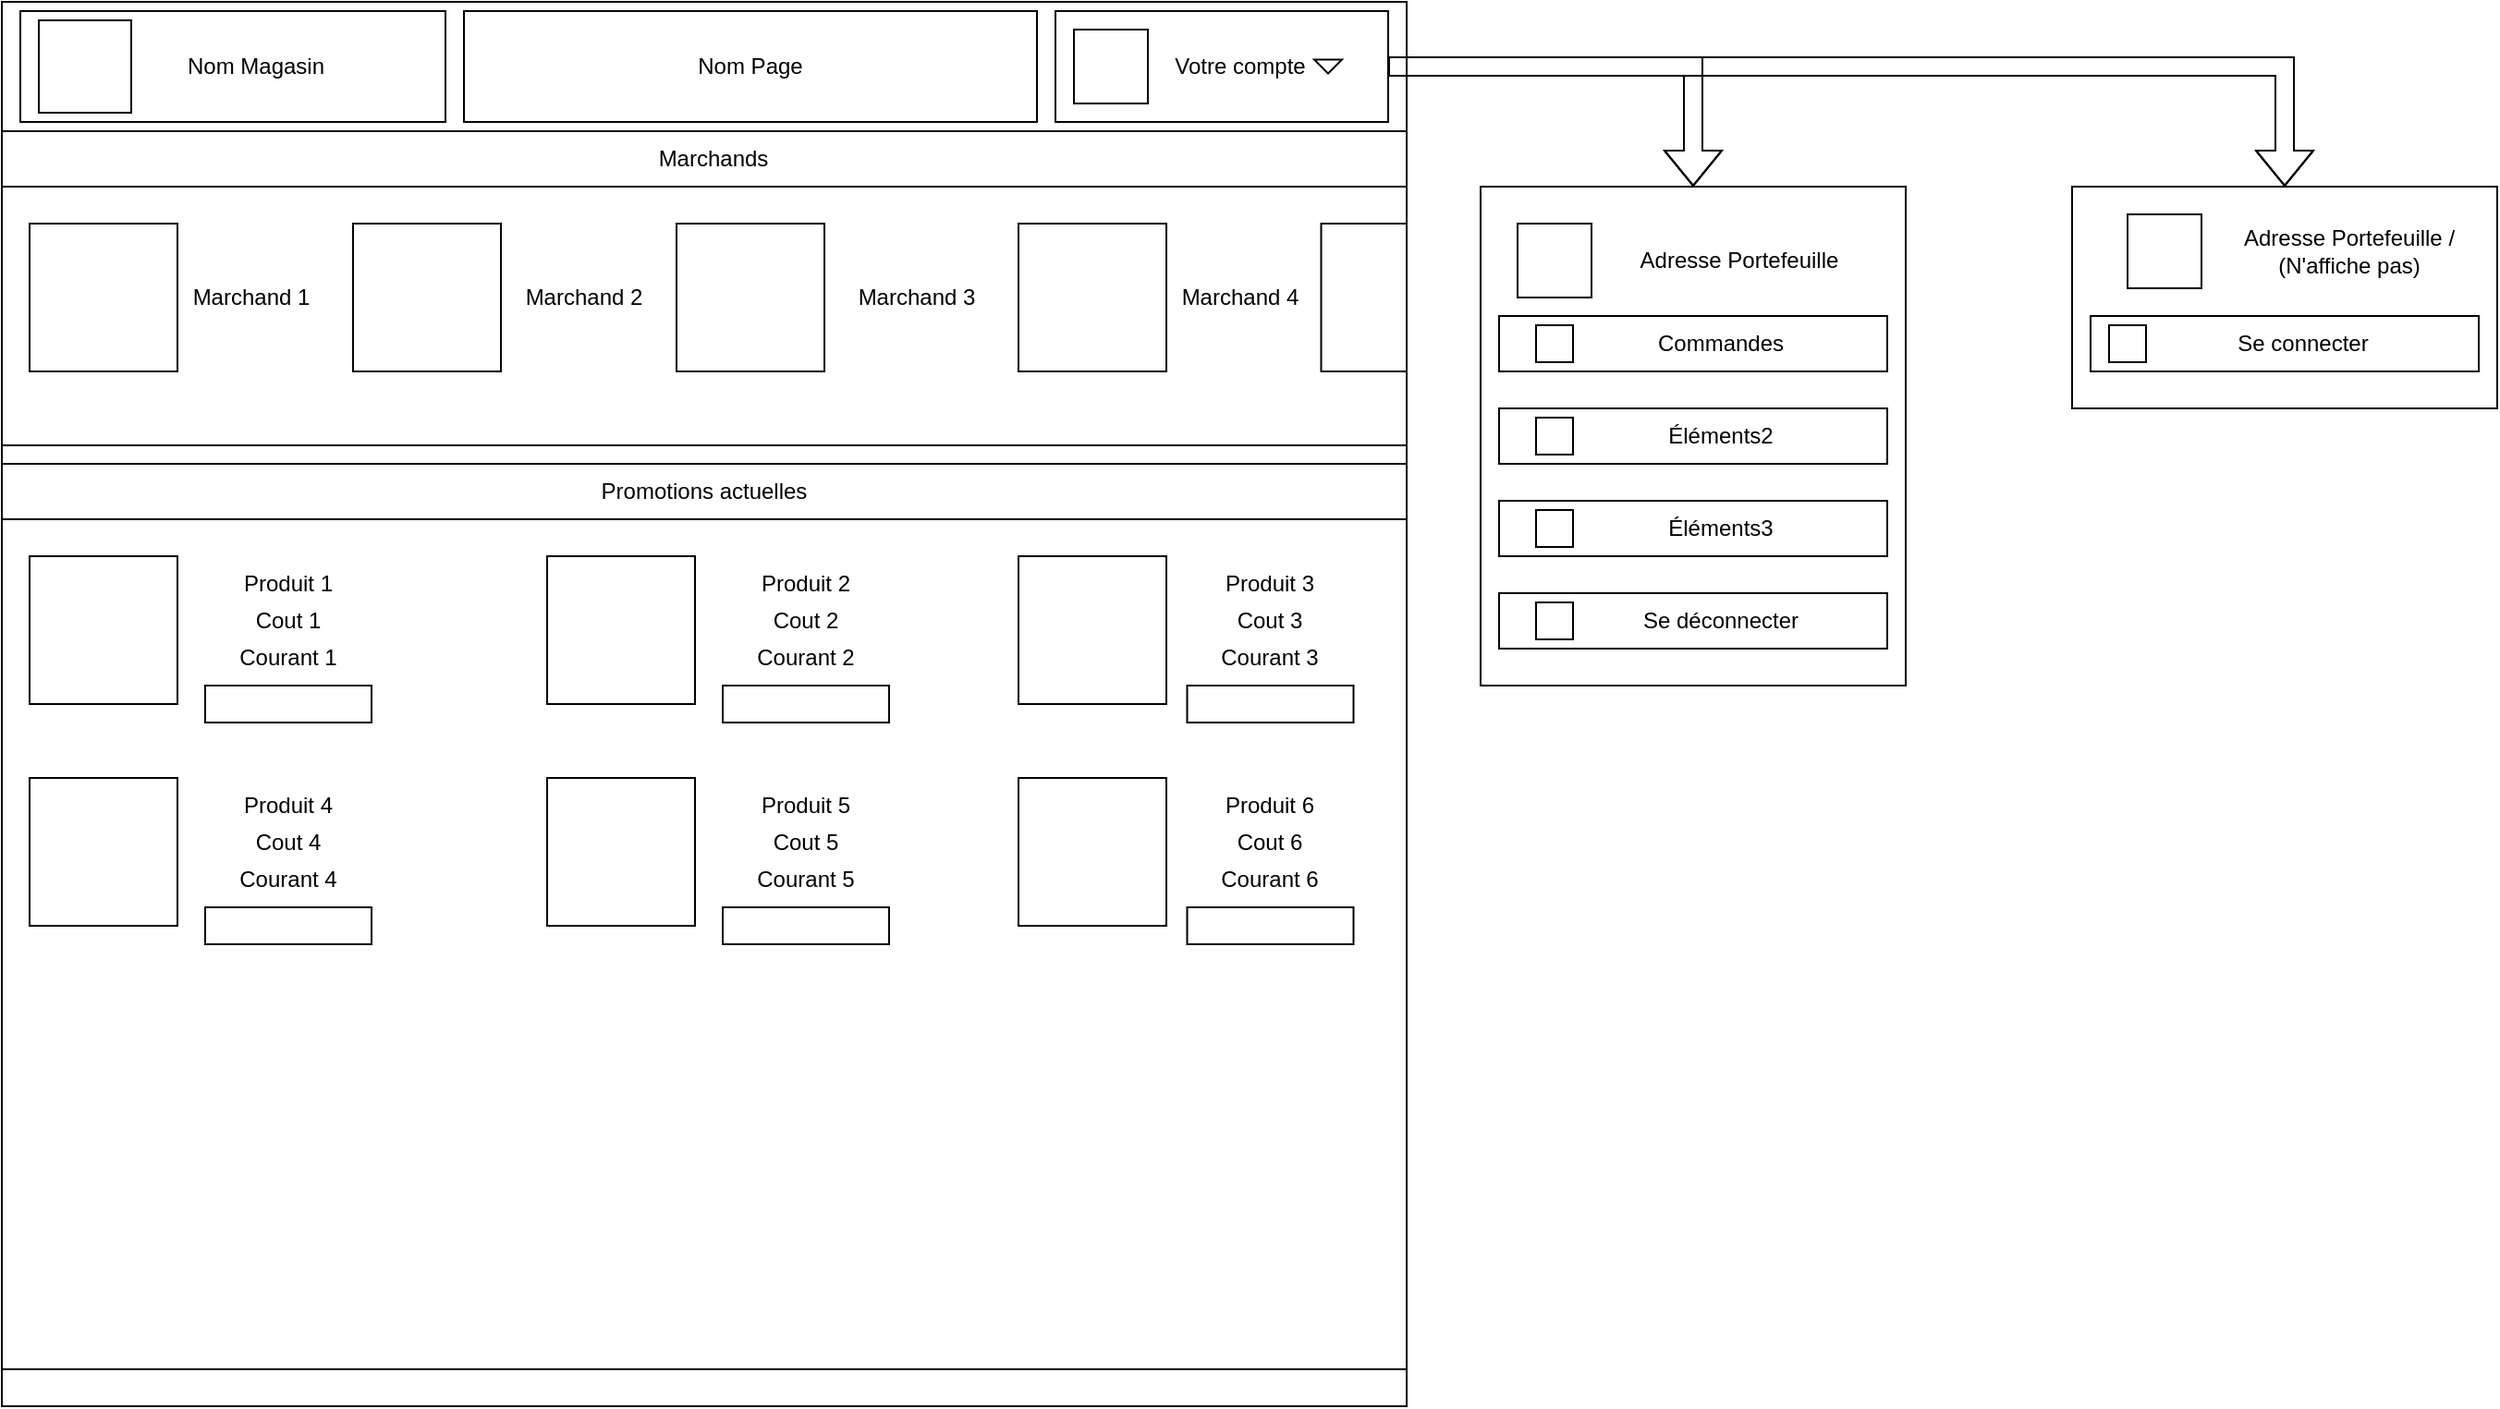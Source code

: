 <mxfile version="26.2.10">
  <diagram name="Page-1" id="MHkjtAtAsUvf8QlKYU1Z">
    <mxGraphModel dx="1388" dy="671" grid="1" gridSize="10" guides="1" tooltips="1" connect="1" arrows="1" fold="1" page="1" pageScale="1" pageWidth="850" pageHeight="1100" math="0" shadow="0">
      <root>
        <mxCell id="0" />
        <mxCell id="1" parent="0" />
        <mxCell id="_xC5X8Ry-eb2ACrK2DtC-1" value="" style="rounded=0;whiteSpace=wrap;html=1;labelBackgroundColor=none;" vertex="1" parent="1">
          <mxGeometry x="40" y="40" width="760" height="760" as="geometry" />
        </mxCell>
        <mxCell id="_xC5X8Ry-eb2ACrK2DtC-32" value="" style="rounded=0;whiteSpace=wrap;html=1;labelBackgroundColor=none;" vertex="1" parent="1">
          <mxGeometry x="40" y="110" width="760" height="30" as="geometry" />
        </mxCell>
        <mxCell id="_xC5X8Ry-eb2ACrK2DtC-2" value="" style="rounded=0;whiteSpace=wrap;html=1;labelBackgroundColor=none;" vertex="1" parent="1">
          <mxGeometry x="40" y="40" width="760" height="70" as="geometry" />
        </mxCell>
        <mxCell id="_xC5X8Ry-eb2ACrK2DtC-3" value="" style="rounded=0;whiteSpace=wrap;html=1;labelBackgroundColor=none;" vertex="1" parent="1">
          <mxGeometry x="40" y="780" width="760" height="20" as="geometry" />
        </mxCell>
        <mxCell id="_xC5X8Ry-eb2ACrK2DtC-4" value="" style="rounded=0;whiteSpace=wrap;html=1;labelBackgroundColor=none;" vertex="1" parent="1">
          <mxGeometry x="50" y="45" width="230" height="60" as="geometry" />
        </mxCell>
        <mxCell id="_xC5X8Ry-eb2ACrK2DtC-5" value="" style="rounded=0;whiteSpace=wrap;html=1;labelBackgroundColor=none;" vertex="1" parent="1">
          <mxGeometry x="290" y="45" width="310" height="60" as="geometry" />
        </mxCell>
        <mxCell id="_xC5X8Ry-eb2ACrK2DtC-7" value="" style="rounded=0;whiteSpace=wrap;html=1;labelBackgroundColor=none;" vertex="1" parent="1">
          <mxGeometry x="610" y="45" width="180" height="60" as="geometry" />
        </mxCell>
        <mxCell id="_xC5X8Ry-eb2ACrK2DtC-8" value="" style="whiteSpace=wrap;html=1;aspect=fixed;labelBackgroundColor=none;" vertex="1" parent="1">
          <mxGeometry x="60" y="50" width="50" height="50" as="geometry" />
        </mxCell>
        <mxCell id="_xC5X8Ry-eb2ACrK2DtC-9" value="Nom Magasin" style="text;html=1;align=center;verticalAlign=middle;whiteSpace=wrap;rounded=0;labelBackgroundColor=none;" vertex="1" parent="1">
          <mxGeometry x="135" y="60" width="85" height="30" as="geometry" />
        </mxCell>
        <mxCell id="_xC5X8Ry-eb2ACrK2DtC-10" value="Nom Page" style="text;html=1;align=center;verticalAlign=middle;whiteSpace=wrap;rounded=0;labelBackgroundColor=none;" vertex="1" parent="1">
          <mxGeometry x="415" y="60" width="60" height="30" as="geometry" />
        </mxCell>
        <mxCell id="_xC5X8Ry-eb2ACrK2DtC-13" value="Votre compte" style="text;html=1;align=center;verticalAlign=middle;whiteSpace=wrap;rounded=0;labelBackgroundColor=none;" vertex="1" parent="1">
          <mxGeometry x="670" y="60" width="80" height="30" as="geometry" />
        </mxCell>
        <mxCell id="_xC5X8Ry-eb2ACrK2DtC-15" value="" style="triangle;whiteSpace=wrap;html=1;rotation=90;labelBackgroundColor=none;" vertex="1" parent="1">
          <mxGeometry x="753.75" y="67.5" width="7.5" height="15" as="geometry" />
        </mxCell>
        <mxCell id="_xC5X8Ry-eb2ACrK2DtC-17" value="" style="whiteSpace=wrap;html=1;aspect=fixed;labelBackgroundColor=none;" vertex="1" parent="1">
          <mxGeometry x="55" y="160" width="80" height="80" as="geometry" />
        </mxCell>
        <mxCell id="_xC5X8Ry-eb2ACrK2DtC-19" value="Marchand 1" style="text;html=1;align=center;verticalAlign=middle;whiteSpace=wrap;rounded=0;labelBackgroundColor=none;" vertex="1" parent="1">
          <mxGeometry x="140" y="185" width="70" height="30" as="geometry" />
        </mxCell>
        <mxCell id="_xC5X8Ry-eb2ACrK2DtC-20" value="" style="whiteSpace=wrap;html=1;aspect=fixed;labelBackgroundColor=none;" vertex="1" parent="1">
          <mxGeometry x="230" y="160" width="80" height="80" as="geometry" />
        </mxCell>
        <mxCell id="_xC5X8Ry-eb2ACrK2DtC-21" value="" style="whiteSpace=wrap;html=1;aspect=fixed;labelBackgroundColor=none;" vertex="1" parent="1">
          <mxGeometry x="405" y="160" width="80" height="80" as="geometry" />
        </mxCell>
        <mxCell id="_xC5X8Ry-eb2ACrK2DtC-22" value="" style="whiteSpace=wrap;html=1;aspect=fixed;labelBackgroundColor=none;" vertex="1" parent="1">
          <mxGeometry x="590" y="160" width="80" height="80" as="geometry" />
        </mxCell>
        <mxCell id="_xC5X8Ry-eb2ACrK2DtC-24" value="" style="rounded=0;whiteSpace=wrap;html=1;labelBackgroundColor=none;" vertex="1" parent="1">
          <mxGeometry x="753.75" y="160" width="46.25" height="80" as="geometry" />
        </mxCell>
        <mxCell id="_xC5X8Ry-eb2ACrK2DtC-25" value="Marchand 2" style="text;html=1;align=center;verticalAlign=middle;whiteSpace=wrap;rounded=0;labelBackgroundColor=none;" vertex="1" parent="1">
          <mxGeometry x="320" y="185" width="70" height="30" as="geometry" />
        </mxCell>
        <mxCell id="_xC5X8Ry-eb2ACrK2DtC-28" value="Marchand 4" style="text;html=1;align=center;verticalAlign=middle;whiteSpace=wrap;rounded=0;labelBackgroundColor=none;" vertex="1" parent="1">
          <mxGeometry x="675" y="185" width="70" height="30" as="geometry" />
        </mxCell>
        <mxCell id="_xC5X8Ry-eb2ACrK2DtC-29" value="Marchand 3" style="text;html=1;align=center;verticalAlign=middle;whiteSpace=wrap;rounded=0;labelBackgroundColor=none;" vertex="1" parent="1">
          <mxGeometry x="500" y="185" width="70" height="30" as="geometry" />
        </mxCell>
        <mxCell id="_xC5X8Ry-eb2ACrK2DtC-31" value="" style="rounded=0;whiteSpace=wrap;html=1;labelBackgroundColor=none;" vertex="1" parent="1">
          <mxGeometry x="40" y="280" width="760" height="10" as="geometry" />
        </mxCell>
        <mxCell id="_xC5X8Ry-eb2ACrK2DtC-18" value="Marchands" style="text;html=1;align=center;verticalAlign=middle;whiteSpace=wrap;rounded=0;labelBackgroundColor=none;" vertex="1" parent="1">
          <mxGeometry x="70" y="110" width="710" height="30" as="geometry" />
        </mxCell>
        <mxCell id="_xC5X8Ry-eb2ACrK2DtC-34" value="" style="rounded=0;whiteSpace=wrap;html=1;labelBackgroundColor=none;" vertex="1" parent="1">
          <mxGeometry x="40" y="290" width="760" height="30" as="geometry" />
        </mxCell>
        <mxCell id="_xC5X8Ry-eb2ACrK2DtC-35" value="Promotions actuelles" style="text;html=1;align=center;verticalAlign=middle;whiteSpace=wrap;rounded=0;labelBackgroundColor=none;" vertex="1" parent="1">
          <mxGeometry x="40" y="290" width="760" height="30" as="geometry" />
        </mxCell>
        <mxCell id="_xC5X8Ry-eb2ACrK2DtC-36" value="" style="whiteSpace=wrap;html=1;aspect=fixed;labelBackgroundColor=none;" vertex="1" parent="1">
          <mxGeometry x="55" y="340" width="80" height="80" as="geometry" />
        </mxCell>
        <mxCell id="_xC5X8Ry-eb2ACrK2DtC-37" value="" style="whiteSpace=wrap;html=1;aspect=fixed;labelBackgroundColor=none;" vertex="1" parent="1">
          <mxGeometry x="335" y="340" width="80" height="80" as="geometry" />
        </mxCell>
        <mxCell id="_xC5X8Ry-eb2ACrK2DtC-38" value="" style="whiteSpace=wrap;html=1;aspect=fixed;labelBackgroundColor=none;" vertex="1" parent="1">
          <mxGeometry x="590" y="340" width="80" height="80" as="geometry" />
        </mxCell>
        <mxCell id="_xC5X8Ry-eb2ACrK2DtC-39" value="" style="whiteSpace=wrap;html=1;aspect=fixed;labelBackgroundColor=none;" vertex="1" parent="1">
          <mxGeometry x="55" y="460" width="80" height="80" as="geometry" />
        </mxCell>
        <mxCell id="_xC5X8Ry-eb2ACrK2DtC-40" value="" style="whiteSpace=wrap;html=1;aspect=fixed;labelBackgroundColor=none;" vertex="1" parent="1">
          <mxGeometry x="335" y="460" width="80" height="80" as="geometry" />
        </mxCell>
        <mxCell id="_xC5X8Ry-eb2ACrK2DtC-41" value="" style="whiteSpace=wrap;html=1;aspect=fixed;labelBackgroundColor=none;" vertex="1" parent="1">
          <mxGeometry x="590" y="460" width="80" height="80" as="geometry" />
        </mxCell>
        <mxCell id="_xC5X8Ry-eb2ACrK2DtC-42" value="" style="whiteSpace=wrap;html=1;aspect=fixed;labelBackgroundColor=none;" vertex="1" parent="1">
          <mxGeometry x="620" y="55" width="40" height="40" as="geometry" />
        </mxCell>
        <mxCell id="_xC5X8Ry-eb2ACrK2DtC-43" value="&lt;div&gt;Produit 1&lt;/div&gt;" style="text;html=1;align=center;verticalAlign=middle;whiteSpace=wrap;rounded=0;labelBackgroundColor=none;" vertex="1" parent="1">
          <mxGeometry x="160" y="340" width="70" height="30" as="geometry" />
        </mxCell>
        <mxCell id="_xC5X8Ry-eb2ACrK2DtC-44" value="Produit 2" style="text;html=1;align=center;verticalAlign=middle;whiteSpace=wrap;rounded=0;labelBackgroundColor=none;" vertex="1" parent="1">
          <mxGeometry x="440" y="340" width="70" height="30" as="geometry" />
        </mxCell>
        <mxCell id="_xC5X8Ry-eb2ACrK2DtC-45" value="Produit 3" style="text;html=1;align=center;verticalAlign=middle;whiteSpace=wrap;rounded=0;labelBackgroundColor=none;" vertex="1" parent="1">
          <mxGeometry x="691.25" y="340" width="70" height="30" as="geometry" />
        </mxCell>
        <mxCell id="_xC5X8Ry-eb2ACrK2DtC-46" value="Produit 4" style="text;html=1;align=center;verticalAlign=middle;whiteSpace=wrap;rounded=0;labelBackgroundColor=none;" vertex="1" parent="1">
          <mxGeometry x="160" y="460" width="70" height="30" as="geometry" />
        </mxCell>
        <mxCell id="_xC5X8Ry-eb2ACrK2DtC-48" value="Produit 6" style="text;html=1;align=center;verticalAlign=middle;whiteSpace=wrap;rounded=0;labelBackgroundColor=none;" vertex="1" parent="1">
          <mxGeometry x="691.25" y="460" width="70" height="30" as="geometry" />
        </mxCell>
        <mxCell id="_xC5X8Ry-eb2ACrK2DtC-51" value="Produit 5" style="text;html=1;align=center;verticalAlign=middle;whiteSpace=wrap;rounded=0;labelBackgroundColor=none;" vertex="1" parent="1">
          <mxGeometry x="440" y="460" width="70" height="30" as="geometry" />
        </mxCell>
        <mxCell id="_xC5X8Ry-eb2ACrK2DtC-52" value="Cout 1" style="text;html=1;align=center;verticalAlign=middle;whiteSpace=wrap;rounded=0;labelBackgroundColor=none;" vertex="1" parent="1">
          <mxGeometry x="160" y="360" width="70" height="30" as="geometry" />
        </mxCell>
        <mxCell id="_xC5X8Ry-eb2ACrK2DtC-54" value="Cout 3" style="text;html=1;align=center;verticalAlign=middle;whiteSpace=wrap;rounded=0;labelBackgroundColor=none;" vertex="1" parent="1">
          <mxGeometry x="691.25" y="360" width="70" height="30" as="geometry" />
        </mxCell>
        <mxCell id="_xC5X8Ry-eb2ACrK2DtC-55" value="Cout 2" style="text;html=1;align=center;verticalAlign=middle;whiteSpace=wrap;rounded=0;labelBackgroundColor=none;" vertex="1" parent="1">
          <mxGeometry x="440" y="360" width="70" height="30" as="geometry" />
        </mxCell>
        <mxCell id="_xC5X8Ry-eb2ACrK2DtC-56" value="Cout 4" style="text;html=1;align=center;verticalAlign=middle;whiteSpace=wrap;rounded=0;labelBackgroundColor=none;" vertex="1" parent="1">
          <mxGeometry x="160" y="480" width="70" height="30" as="geometry" />
        </mxCell>
        <mxCell id="_xC5X8Ry-eb2ACrK2DtC-57" value="Cout 6" style="text;html=1;align=center;verticalAlign=middle;whiteSpace=wrap;rounded=0;labelBackgroundColor=none;" vertex="1" parent="1">
          <mxGeometry x="691.25" y="480" width="70" height="30" as="geometry" />
        </mxCell>
        <mxCell id="_xC5X8Ry-eb2ACrK2DtC-58" value="Cout 5" style="text;html=1;align=center;verticalAlign=middle;whiteSpace=wrap;rounded=0;labelBackgroundColor=none;" vertex="1" parent="1">
          <mxGeometry x="440" y="480" width="70" height="30" as="geometry" />
        </mxCell>
        <mxCell id="_xC5X8Ry-eb2ACrK2DtC-59" value="Courant 3" style="text;html=1;align=center;verticalAlign=middle;whiteSpace=wrap;rounded=0;labelBackgroundColor=none;" vertex="1" parent="1">
          <mxGeometry x="691.25" y="380" width="70" height="30" as="geometry" />
        </mxCell>
        <mxCell id="_xC5X8Ry-eb2ACrK2DtC-60" value="Courant 1" style="text;html=1;align=center;verticalAlign=middle;whiteSpace=wrap;rounded=0;labelBackgroundColor=none;" vertex="1" parent="1">
          <mxGeometry x="160" y="380" width="70" height="30" as="geometry" />
        </mxCell>
        <mxCell id="_xC5X8Ry-eb2ACrK2DtC-61" value="Courant 2" style="text;html=1;align=center;verticalAlign=middle;whiteSpace=wrap;rounded=0;labelBackgroundColor=none;" vertex="1" parent="1">
          <mxGeometry x="440" y="380" width="70" height="30" as="geometry" />
        </mxCell>
        <mxCell id="_xC5X8Ry-eb2ACrK2DtC-62" value="Courant 6" style="text;html=1;align=center;verticalAlign=middle;whiteSpace=wrap;rounded=0;labelBackgroundColor=none;" vertex="1" parent="1">
          <mxGeometry x="691.25" y="500" width="70" height="30" as="geometry" />
        </mxCell>
        <mxCell id="_xC5X8Ry-eb2ACrK2DtC-64" value="Courant 4" style="text;html=1;align=center;verticalAlign=middle;whiteSpace=wrap;rounded=0;labelBackgroundColor=none;" vertex="1" parent="1">
          <mxGeometry x="160" y="500" width="70" height="30" as="geometry" />
        </mxCell>
        <mxCell id="_xC5X8Ry-eb2ACrK2DtC-65" value="Courant 5" style="text;html=1;align=center;verticalAlign=middle;whiteSpace=wrap;rounded=0;labelBackgroundColor=none;" vertex="1" parent="1">
          <mxGeometry x="440" y="500" width="70" height="30" as="geometry" />
        </mxCell>
        <mxCell id="_xC5X8Ry-eb2ACrK2DtC-66" value="" style="rounded=0;whiteSpace=wrap;html=1;labelBackgroundColor=none;" vertex="1" parent="1">
          <mxGeometry x="150" y="410" width="90" height="20" as="geometry" />
        </mxCell>
        <mxCell id="_xC5X8Ry-eb2ACrK2DtC-67" value="" style="rounded=0;whiteSpace=wrap;html=1;labelBackgroundColor=none;" vertex="1" parent="1">
          <mxGeometry x="430" y="410" width="90" height="20" as="geometry" />
        </mxCell>
        <mxCell id="_xC5X8Ry-eb2ACrK2DtC-68" value="" style="rounded=0;whiteSpace=wrap;html=1;labelBackgroundColor=none;" vertex="1" parent="1">
          <mxGeometry x="681.25" y="410" width="90" height="20" as="geometry" />
        </mxCell>
        <mxCell id="_xC5X8Ry-eb2ACrK2DtC-69" value="" style="rounded=0;whiteSpace=wrap;html=1;labelBackgroundColor=none;" vertex="1" parent="1">
          <mxGeometry x="150" y="530" width="90" height="20" as="geometry" />
        </mxCell>
        <mxCell id="_xC5X8Ry-eb2ACrK2DtC-70" value="" style="rounded=0;whiteSpace=wrap;html=1;labelBackgroundColor=none;" vertex="1" parent="1">
          <mxGeometry x="430" y="530" width="90" height="20" as="geometry" />
        </mxCell>
        <mxCell id="_xC5X8Ry-eb2ACrK2DtC-71" value="" style="rounded=0;whiteSpace=wrap;html=1;labelBackgroundColor=none;" vertex="1" parent="1">
          <mxGeometry x="681.25" y="530" width="90" height="20" as="geometry" />
        </mxCell>
        <mxCell id="_xC5X8Ry-eb2ACrK2DtC-72" value="" style="rounded=0;whiteSpace=wrap;html=1;labelBackgroundColor=none;" vertex="1" parent="1">
          <mxGeometry x="840" y="140" width="230" height="270" as="geometry" />
        </mxCell>
        <mxCell id="_xC5X8Ry-eb2ACrK2DtC-73" value="" style="shape=flexArrow;endArrow=classic;html=1;rounded=0;entryX=0.5;entryY=0;entryDx=0;entryDy=0;exitX=1;exitY=0.5;exitDx=0;exitDy=0;labelBackgroundColor=none;fontColor=default;" edge="1" parent="1" source="_xC5X8Ry-eb2ACrK2DtC-7" target="_xC5X8Ry-eb2ACrK2DtC-72">
          <mxGeometry width="50" height="50" relative="1" as="geometry">
            <mxPoint x="380" y="480" as="sourcePoint" />
            <mxPoint x="430" y="430" as="targetPoint" />
            <Array as="points">
              <mxPoint x="955" y="75" />
            </Array>
          </mxGeometry>
        </mxCell>
        <mxCell id="_xC5X8Ry-eb2ACrK2DtC-74" value="" style="whiteSpace=wrap;html=1;aspect=fixed;labelBackgroundColor=none;" vertex="1" parent="1">
          <mxGeometry x="860" y="160" width="40" height="40" as="geometry" />
        </mxCell>
        <mxCell id="_xC5X8Ry-eb2ACrK2DtC-76" value="Adresse Portefeuille" style="text;html=1;align=center;verticalAlign=middle;whiteSpace=wrap;rounded=0;labelBackgroundColor=none;" vertex="1" parent="1">
          <mxGeometry x="920" y="165" width="120" height="30" as="geometry" />
        </mxCell>
        <mxCell id="_xC5X8Ry-eb2ACrK2DtC-77" value="" style="rounded=0;whiteSpace=wrap;html=1;labelBackgroundColor=none;" vertex="1" parent="1">
          <mxGeometry x="850" y="210" width="210" height="30" as="geometry" />
        </mxCell>
        <mxCell id="_xC5X8Ry-eb2ACrK2DtC-78" value="" style="rounded=0;whiteSpace=wrap;html=1;labelBackgroundColor=none;" vertex="1" parent="1">
          <mxGeometry x="850" y="260" width="210" height="30" as="geometry" />
        </mxCell>
        <mxCell id="_xC5X8Ry-eb2ACrK2DtC-79" value="" style="rounded=0;whiteSpace=wrap;html=1;labelBackgroundColor=none;" vertex="1" parent="1">
          <mxGeometry x="850" y="310" width="210" height="30" as="geometry" />
        </mxCell>
        <mxCell id="_xC5X8Ry-eb2ACrK2DtC-80" value="" style="rounded=0;whiteSpace=wrap;html=1;labelBackgroundColor=none;" vertex="1" parent="1">
          <mxGeometry x="850" y="360" width="210" height="30" as="geometry" />
        </mxCell>
        <mxCell id="_xC5X8Ry-eb2ACrK2DtC-81" value="" style="whiteSpace=wrap;html=1;aspect=fixed;labelBackgroundColor=none;" vertex="1" parent="1">
          <mxGeometry x="870" y="215" width="20" height="20" as="geometry" />
        </mxCell>
        <mxCell id="_xC5X8Ry-eb2ACrK2DtC-82" value="" style="whiteSpace=wrap;html=1;aspect=fixed;labelBackgroundColor=none;" vertex="1" parent="1">
          <mxGeometry x="870" y="265" width="20" height="20" as="geometry" />
        </mxCell>
        <mxCell id="_xC5X8Ry-eb2ACrK2DtC-83" value="" style="whiteSpace=wrap;html=1;aspect=fixed;labelBackgroundColor=none;" vertex="1" parent="1">
          <mxGeometry x="870" y="315" width="20" height="20" as="geometry" />
        </mxCell>
        <mxCell id="_xC5X8Ry-eb2ACrK2DtC-84" value="" style="whiteSpace=wrap;html=1;aspect=fixed;labelBackgroundColor=none;" vertex="1" parent="1">
          <mxGeometry x="870" y="365" width="20" height="20" as="geometry" />
        </mxCell>
        <mxCell id="_xC5X8Ry-eb2ACrK2DtC-85" value="Éléments3" style="text;html=1;align=center;verticalAlign=middle;whiteSpace=wrap;rounded=0;labelBackgroundColor=none;" vertex="1" parent="1">
          <mxGeometry x="940" y="310" width="60" height="30" as="geometry" />
        </mxCell>
        <mxCell id="_xC5X8Ry-eb2ACrK2DtC-86" value="Commandes" style="text;html=1;align=center;verticalAlign=middle;whiteSpace=wrap;rounded=0;labelBackgroundColor=none;" vertex="1" parent="1">
          <mxGeometry x="940" y="210" width="60" height="30" as="geometry" />
        </mxCell>
        <mxCell id="_xC5X8Ry-eb2ACrK2DtC-87" value="Éléments2" style="text;html=1;align=center;verticalAlign=middle;whiteSpace=wrap;rounded=0;labelBackgroundColor=none;" vertex="1" parent="1">
          <mxGeometry x="940" y="260" width="60" height="30" as="geometry" />
        </mxCell>
        <mxCell id="_xC5X8Ry-eb2ACrK2DtC-88" value="Se déconnecter" style="text;html=1;align=center;verticalAlign=middle;whiteSpace=wrap;rounded=0;labelBackgroundColor=none;" vertex="1" parent="1">
          <mxGeometry x="915" y="360" width="110" height="30" as="geometry" />
        </mxCell>
        <mxCell id="_xC5X8Ry-eb2ACrK2DtC-89" value="" style="shape=flexArrow;endArrow=classic;html=1;rounded=0;exitX=1;exitY=0.5;exitDx=0;exitDy=0;entryX=0.5;entryY=0;entryDx=0;entryDy=0;labelBackgroundColor=none;fontColor=default;" edge="1" parent="1" source="_xC5X8Ry-eb2ACrK2DtC-7" target="_xC5X8Ry-eb2ACrK2DtC-90">
          <mxGeometry width="50" height="50" relative="1" as="geometry">
            <mxPoint x="480" y="220" as="sourcePoint" />
            <mxPoint x="1310" y="140" as="targetPoint" />
            <Array as="points">
              <mxPoint x="1160" y="75" />
              <mxPoint x="1275" y="75" />
            </Array>
          </mxGeometry>
        </mxCell>
        <mxCell id="_xC5X8Ry-eb2ACrK2DtC-90" value="" style="rounded=0;whiteSpace=wrap;html=1;labelBackgroundColor=none;" vertex="1" parent="1">
          <mxGeometry x="1160" y="140" width="230" height="120" as="geometry" />
        </mxCell>
        <mxCell id="_xC5X8Ry-eb2ACrK2DtC-91" value="" style="whiteSpace=wrap;html=1;aspect=fixed;labelBackgroundColor=none;" vertex="1" parent="1">
          <mxGeometry x="1190" y="155" width="40" height="40" as="geometry" />
        </mxCell>
        <mxCell id="_xC5X8Ry-eb2ACrK2DtC-92" value="Adresse Portefeuille / (N&#39;affiche pas)" style="text;html=1;align=center;verticalAlign=middle;whiteSpace=wrap;rounded=0;labelBackgroundColor=none;" vertex="1" parent="1">
          <mxGeometry x="1250" y="160" width="120" height="30" as="geometry" />
        </mxCell>
        <mxCell id="_xC5X8Ry-eb2ACrK2DtC-93" value="" style="rounded=0;whiteSpace=wrap;html=1;labelBackgroundColor=none;" vertex="1" parent="1">
          <mxGeometry x="1170" y="210" width="210" height="30" as="geometry" />
        </mxCell>
        <mxCell id="_xC5X8Ry-eb2ACrK2DtC-94" value="" style="whiteSpace=wrap;html=1;aspect=fixed;labelBackgroundColor=none;" vertex="1" parent="1">
          <mxGeometry x="1180" y="215" width="20" height="20" as="geometry" />
        </mxCell>
        <mxCell id="_xC5X8Ry-eb2ACrK2DtC-95" value="Se connecter" style="text;html=1;align=center;verticalAlign=middle;whiteSpace=wrap;rounded=0;labelBackgroundColor=none;" vertex="1" parent="1">
          <mxGeometry x="1230" y="210" width="110" height="30" as="geometry" />
        </mxCell>
      </root>
    </mxGraphModel>
  </diagram>
</mxfile>

